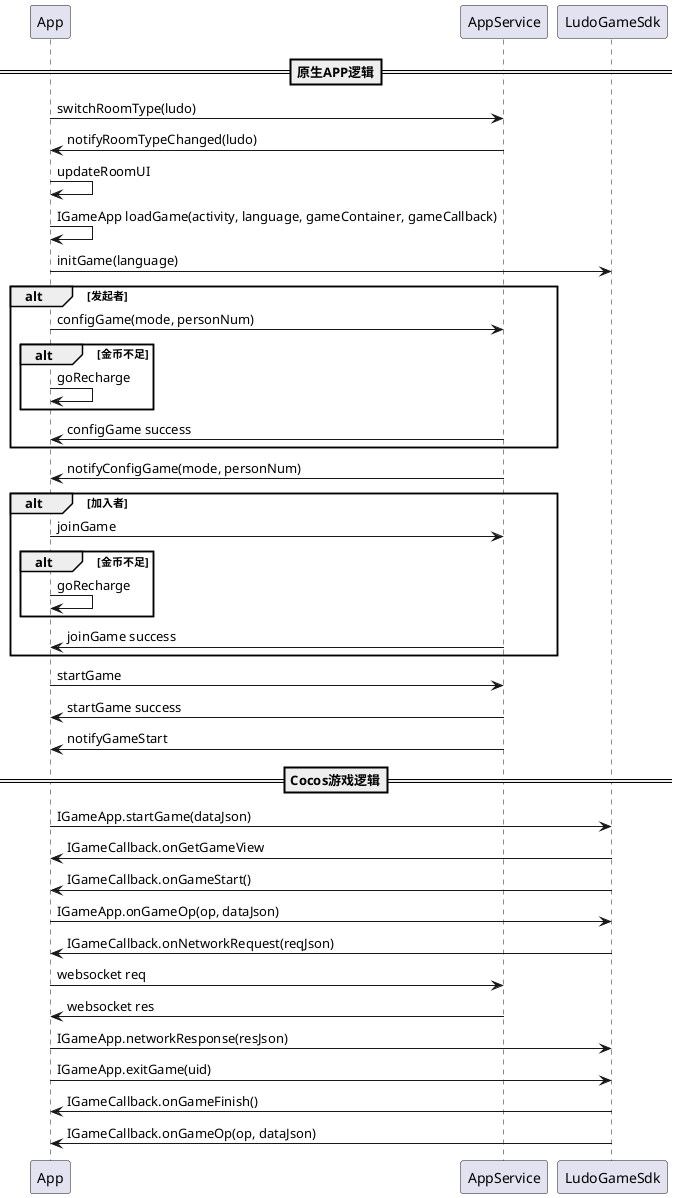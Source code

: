 @startuml native_game_integrated

==原生APP逻辑==

App -> AppService : switchRoomType(ludo) /'切换房间类型为ludo'/
AppService -> App : notifyRoomTypeChanged(ludo)
App -> App : updateRoomUI /'更换房间UI布局为Ludo模式'/
App -> App : IGameApp loadGame(activity, language, gameContainer, gameCallback)
App -> LudoGameSdk : initGame(language)
alt 发起者
    App -> AppService : configGame(mode, personNum)
    alt 金币不足
        App -> App : goRecharge
    end
    AppService -> App : configGame success
end
AppService -> App : notifyConfigGame(mode, personNum)
alt 加入者
    App -> AppService : joinGame
    alt 金币不足
        App -> App : goRecharge
    end
    AppService -> App : joinGame success
end
App -> AppService : startGame
AppService -> App : startGame success
AppService -> App : notifyGameStart

==Cocos游戏逻辑==

App -> LudoGameSdk : IGameApp.startGame(dataJson)
LudoGameSdk -> App : IGameCallback.onGetGameView
LudoGameSdk -> App : IGameCallback.onGameStart()
App -> LudoGameSdk : IGameApp.onGameOp(op, dataJson)
LudoGameSdk -> App : IGameCallback.onNetworkRequest(reqJson)
App -> AppService : websocket req
AppService -> App : websocket res
App -> LudoGameSdk : IGameApp.networkResponse(resJson)
App -> LudoGameSdk : IGameApp.exitGame(uid)
LudoGameSdk -> App : IGameCallback.onGameFinish()
LudoGameSdk -> App : IGameCallback.onGameOp(op, dataJson)

@enduml